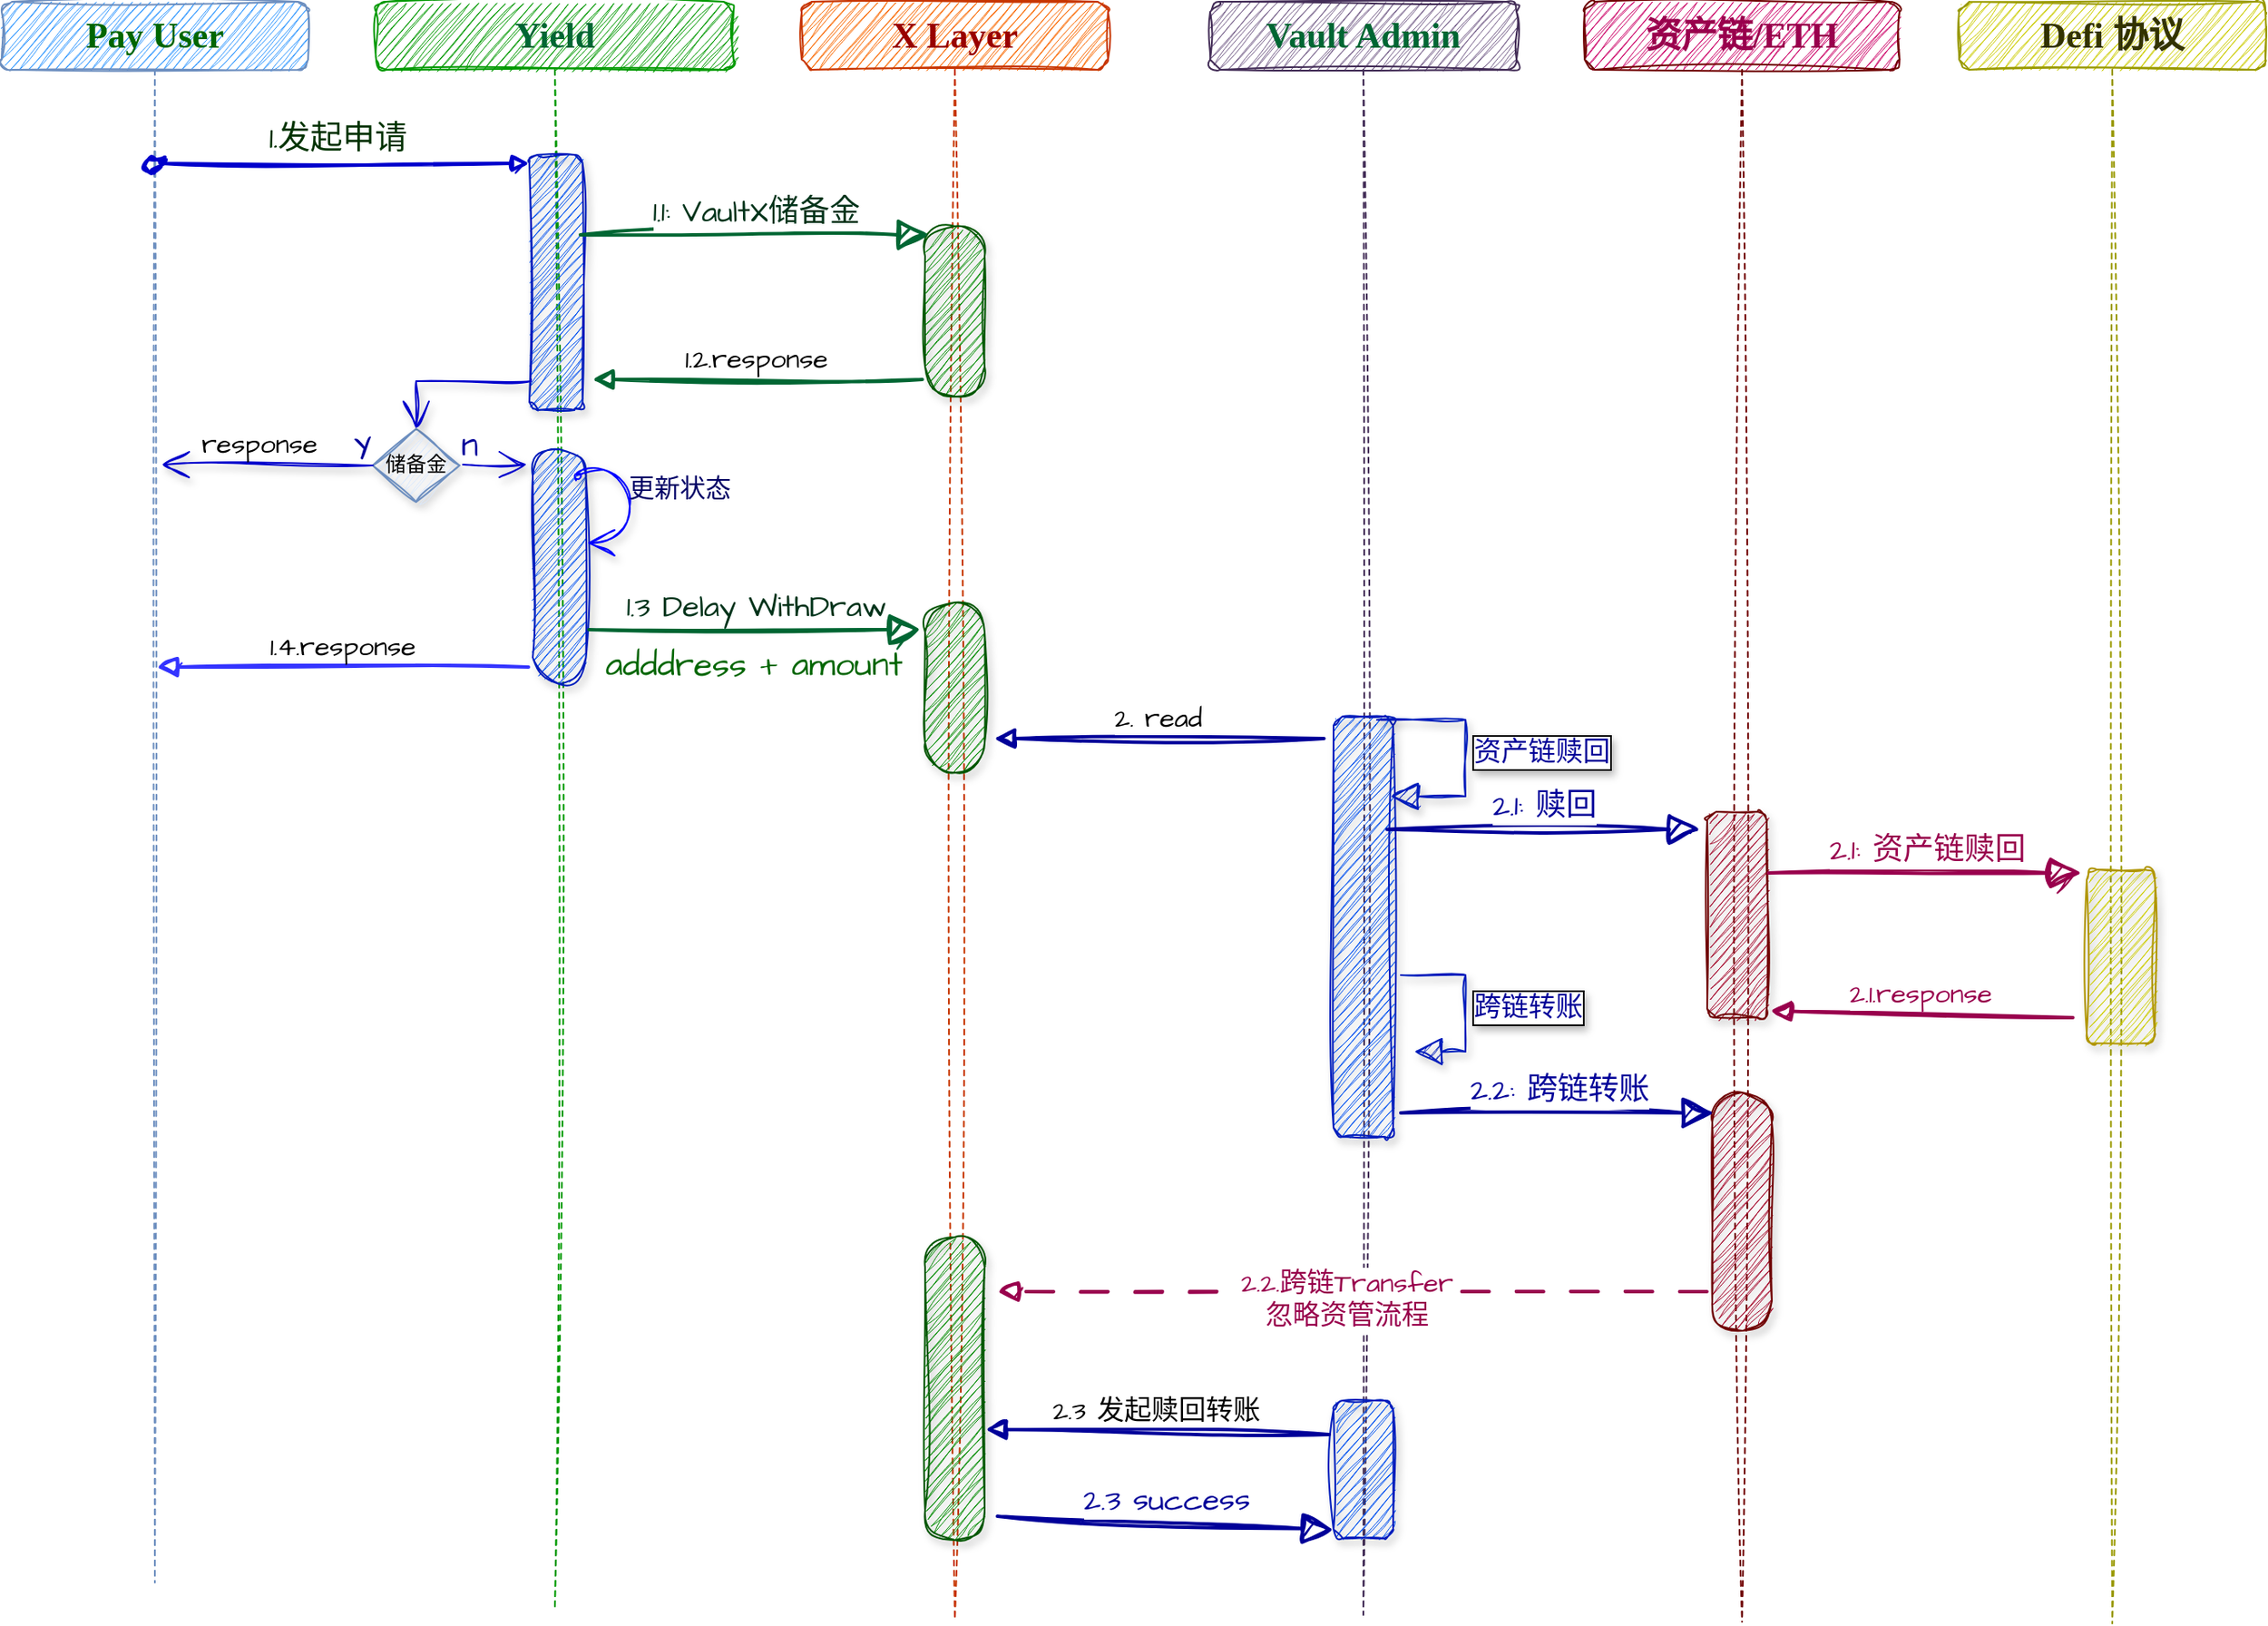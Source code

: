 <mxfile version="27.1.6">
  <diagram name="第 1 页" id="j1TzuLuGr58YibAGpSaS">
    <mxGraphModel dx="2104" dy="839" grid="0" gridSize="1" guides="1" tooltips="1" connect="1" arrows="1" fold="1" page="0" pageScale="1" pageWidth="827" pageHeight="1169" math="0" shadow="0">
      <root>
        <mxCell id="0" />
        <mxCell id="1" parent="0" />
        <mxCell id="IqrCXrtKxaEDs8SVGuVz-1" value="&lt;font style=&quot;color: rgb(0, 102, 0);&quot;&gt;Pay User&lt;/font&gt;" style="shape=umlLifeline;perimeter=lifelinePerimeter;whiteSpace=wrap;html=1;container=1;dropTarget=0;collapsible=0;recursiveResize=0;outlineConnect=0;portConstraint=eastwest;newEdgeStyle={&quot;curved&quot;:0,&quot;rounded&quot;:0};fontFamily=Comic Sans MS;sketch=1;curveFitting=1;jiggle=2;rounded=1;fillColor=#3399FF;strokeColor=#6c8ebf;fontSize=21;fontStyle=1" parent="1" vertex="1">
          <mxGeometry x="-10" width="180" height="929" as="geometry" />
        </mxCell>
        <mxCell id="IqrCXrtKxaEDs8SVGuVz-6" value="&lt;font style=&quot;color: rgb(0, 102, 51);&quot;&gt;Yield&lt;/font&gt;" style="shape=umlLifeline;perimeter=lifelinePerimeter;whiteSpace=wrap;html=1;container=1;dropTarget=0;collapsible=0;recursiveResize=0;outlineConnect=0;portConstraint=eastwest;newEdgeStyle={&quot;curved&quot;:0,&quot;rounded&quot;:0};fontFamily=Comic Sans MS;sketch=1;curveFitting=1;jiggle=2;rounded=1;fillColor=#009900;strokeColor=#009900;fontSize=21;fontStyle=1" parent="1" vertex="1">
          <mxGeometry x="210" width="210" height="945" as="geometry" />
        </mxCell>
        <mxCell id="IqrCXrtKxaEDs8SVGuVz-7" value="" style="html=1;points=[[0,0,0,0,5],[0,1,0,0,-5],[1,0,0,0,5],[1,1,0,0,-5]];perimeter=orthogonalPerimeter;outlineConnect=0;targetShapes=umlLifeline;portConstraint=eastwest;newEdgeStyle={&quot;curved&quot;:0,&quot;rounded&quot;:0};fontFamily=Architects Daughter;fontSource=https%3A%2F%2Ffonts.googleapis.com%2Fcss%3Ffamily%3DArchitects%2BDaughter;fillColor=#0050ef;strokeColor=#001DBC;fontColor=#ffffff;sketch=1;curveFitting=1;jiggle=2;rounded=1;shadow=1;" parent="IqrCXrtKxaEDs8SVGuVz-6" vertex="1">
          <mxGeometry x="90" y="90" width="31.25" height="150" as="geometry" />
        </mxCell>
        <mxCell id="s2lKYzKS0piqkQgpG3lQ-5" value="" style="html=1;points=[[0,0,0,0,5],[0,1,0,0,-5],[1,0,0,0,5],[1,1,0,0,-5]];perimeter=orthogonalPerimeter;outlineConnect=0;targetShapes=umlLifeline;portConstraint=eastwest;newEdgeStyle={&quot;curved&quot;:0,&quot;rounded&quot;:0};fontFamily=Architects Daughter;fontSource=https%3A%2F%2Ffonts.googleapis.com%2Fcss%3Ffamily%3DArchitects%2BDaughter;fillColor=#0050ef;strokeColor=#001DBC;fontColor=#ffffff;sketch=1;curveFitting=1;jiggle=2;rounded=1;shadow=1;arcSize=50;" parent="IqrCXrtKxaEDs8SVGuVz-6" vertex="1">
          <mxGeometry x="92" y="263" width="31.25" height="138" as="geometry" />
        </mxCell>
        <mxCell id="IqrCXrtKxaEDs8SVGuVz-8" value="&lt;font style=&quot;font-size: 19px; color: rgb(0, 51, 0);&quot;&gt;1.发起申请&amp;nbsp;&lt;/font&gt;" style="html=1;verticalAlign=bottom;startArrow=oval;endArrow=block;startSize=8;curved=0;rounded=0;entryX=0;entryY=0;entryDx=0;entryDy=5;fontFamily=Architects Daughter;fontSource=https%3A%2F%2Ffonts.googleapis.com%2Fcss%3Ffamily%3DArchitects%2BDaughter;fontSize=16;sourcePerimeterSpacing=8;targetPerimeterSpacing=8;strokeColor=#0000CC;strokeWidth=2;sketch=1;curveFitting=1;jiggle=2;" parent="1" source="IqrCXrtKxaEDs8SVGuVz-1" target="IqrCXrtKxaEDs8SVGuVz-7" edge="1">
          <mxGeometry x="0.003" relative="1" as="geometry">
            <mxPoint x="150" y="215" as="sourcePoint" />
            <mxPoint as="offset" />
          </mxGeometry>
        </mxCell>
        <mxCell id="IqrCXrtKxaEDs8SVGuVz-9" value="&lt;font style=&quot;color: rgb(153, 0, 0);&quot;&gt;X Layer&lt;/font&gt;" style="shape=umlLifeline;perimeter=lifelinePerimeter;whiteSpace=wrap;html=1;container=1;dropTarget=0;collapsible=0;recursiveResize=0;outlineConnect=0;portConstraint=eastwest;newEdgeStyle={&quot;curved&quot;:0,&quot;rounded&quot;:0};fontFamily=Comic Sans MS;sketch=1;curveFitting=1;jiggle=2;rounded=1;fillColor=#fa6800;strokeColor=#C73500;fontSize=21;fontStyle=1;fontColor=#000000;" parent="1" vertex="1">
          <mxGeometry x="460" width="180" height="951" as="geometry" />
        </mxCell>
        <mxCell id="IqrCXrtKxaEDs8SVGuVz-11" value="" style="html=1;points=[[0,0,0,0,5],[0,1,0,0,-5],[1,0,0,0,5],[1,1,0,0,-5]];perimeter=orthogonalPerimeter;outlineConnect=0;targetShapes=umlLifeline;portConstraint=eastwest;newEdgeStyle={&quot;curved&quot;:0,&quot;rounded&quot;:0};fontFamily=Architects Daughter;fontSource=https%3A%2F%2Ffonts.googleapis.com%2Fcss%3Ffamily%3DArchitects%2BDaughter;fillColor=#008a00;fontColor=#ffffff;strokeColor=#005700;sketch=1;curveFitting=1;jiggle=2;shadow=1;rounded=1;arcSize=50;labelBackgroundColor=none;textShadow=1;glass=0;" parent="IqrCXrtKxaEDs8SVGuVz-9" vertex="1">
          <mxGeometry x="72.5" y="132" width="35" height="100" as="geometry" />
        </mxCell>
        <mxCell id="0C4XjTxB40_fMro5eUvV-20" value="" style="html=1;points=[[0,0,0,0,5],[0,1,0,0,-5],[1,0,0,0,5],[1,1,0,0,-5]];perimeter=orthogonalPerimeter;outlineConnect=0;targetShapes=umlLifeline;portConstraint=eastwest;newEdgeStyle={&quot;curved&quot;:0,&quot;rounded&quot;:0};fontFamily=Architects Daughter;fontSource=https%3A%2F%2Ffonts.googleapis.com%2Fcss%3Ffamily%3DArchitects%2BDaughter;fillColor=#008a00;fontColor=#ffffff;strokeColor=#005700;sketch=1;curveFitting=1;jiggle=2;shadow=1;rounded=1;arcSize=50;labelBackgroundColor=none;textShadow=1;glass=0;" parent="IqrCXrtKxaEDs8SVGuVz-9" vertex="1">
          <mxGeometry x="72.5" y="353" width="35" height="100" as="geometry" />
        </mxCell>
        <mxCell id="0C4XjTxB40_fMro5eUvV-29" value="" style="html=1;points=[[0,0,0,0,5],[0,1,0,0,-5],[1,0,0,0,5],[1,1,0,0,-5]];perimeter=orthogonalPerimeter;outlineConnect=0;targetShapes=umlLifeline;portConstraint=eastwest;newEdgeStyle={&quot;curved&quot;:0,&quot;rounded&quot;:0};fontFamily=Architects Daughter;fontSource=https%3A%2F%2Ffonts.googleapis.com%2Fcss%3Ffamily%3DArchitects%2BDaughter;fillColor=#008a00;fontColor=#ffffff;strokeColor=#005700;sketch=1;curveFitting=1;jiggle=2;shadow=1;rounded=1;arcSize=50;labelBackgroundColor=none;textShadow=1;glass=0;" parent="IqrCXrtKxaEDs8SVGuVz-9" vertex="1">
          <mxGeometry x="72.5" y="726" width="35" height="178" as="geometry" />
        </mxCell>
        <mxCell id="IqrCXrtKxaEDs8SVGuVz-12" value="&lt;font color=&quot;#00331a&quot;&gt;&lt;span style=&quot;font-size: 18px;&quot;&gt;1.1: VaultX储备金&lt;/span&gt;&lt;/font&gt;" style="html=1;verticalAlign=bottom;endArrow=block;curved=0;rounded=0;entryX=0;entryY=0;entryDx=0;entryDy=5;fontFamily=Architects Daughter;fontSource=https%3A%2F%2Ffonts.googleapis.com%2Fcss%3Ffamily%3DArchitects%2BDaughter;fontSize=16;startSize=14;endSize=14;sourcePerimeterSpacing=8;targetPerimeterSpacing=8;strokeColor=#006633;strokeWidth=2;sketch=1;curveFitting=1;jiggle=2;shadow=0;" parent="1" edge="1">
          <mxGeometry x="0.005" relative="1" as="geometry">
            <mxPoint x="330" y="137" as="sourcePoint" />
            <mxPoint x="535" y="137" as="targetPoint" />
            <mxPoint as="offset" />
          </mxGeometry>
        </mxCell>
        <mxCell id="IqrCXrtKxaEDs8SVGuVz-13" value="1.2.response" style="html=1;verticalAlign=bottom;endArrow=block;endSize=8;curved=0;rounded=1;exitX=0;exitY=1;exitDx=0;exitDy=-5;fontFamily=Architects Daughter;fontSource=https%3A%2F%2Ffonts.googleapis.com%2Fcss%3Ffamily%3DArchitects%2BDaughter;fontSize=16;sourcePerimeterSpacing=8;targetPerimeterSpacing=8;strokeColor=#006633;strokeWidth=2;sketch=1;curveFitting=1;jiggle=2;endFill=1;" parent="1" edge="1">
          <mxGeometry x="0.004" relative="1" as="geometry">
            <mxPoint x="337.0" y="222" as="targetPoint" />
            <mxPoint as="offset" />
            <mxPoint x="530.87" y="222" as="sourcePoint" />
          </mxGeometry>
        </mxCell>
        <mxCell id="s2lKYzKS0piqkQgpG3lQ-6" value="1.4.response" style="html=1;verticalAlign=bottom;endArrow=block;endSize=8;curved=0;rounded=1;exitX=0;exitY=1;exitDx=0;exitDy=-5;fontFamily=Architects Daughter;fontSource=https%3A%2F%2Ffonts.googleapis.com%2Fcss%3Ffamily%3DArchitects%2BDaughter;fontSize=16;sourcePerimeterSpacing=8;targetPerimeterSpacing=8;strokeColor=#3333FF;strokeWidth=2;sketch=1;curveFitting=1;jiggle=2;endFill=1;" parent="1" edge="1">
          <mxGeometry x="0.007" relative="1" as="geometry">
            <mxPoint x="81" y="391" as="targetPoint" />
            <mxPoint as="offset" />
            <mxPoint x="299.5" y="391" as="sourcePoint" />
          </mxGeometry>
        </mxCell>
        <mxCell id="0C4XjTxB40_fMro5eUvV-2" value="&lt;font style=&quot;color: rgb(0, 102, 51);&quot;&gt;Vault Admin&lt;/font&gt;" style="shape=umlLifeline;perimeter=lifelinePerimeter;whiteSpace=wrap;html=1;container=1;dropTarget=0;collapsible=0;recursiveResize=0;outlineConnect=0;portConstraint=eastwest;newEdgeStyle={&quot;curved&quot;:0,&quot;rounded&quot;:0};fontFamily=Comic Sans MS;sketch=1;curveFitting=1;jiggle=2;rounded=1;fillColor=#76608a;strokeColor=#432D57;fontSize=21;fontStyle=1;fontColor=#ffffff;" parent="1" vertex="1">
          <mxGeometry x="700" width="180" height="948" as="geometry" />
        </mxCell>
        <mxCell id="0C4XjTxB40_fMro5eUvV-4" value="" style="html=1;points=[[0,0,0,0,5],[0,1,0,0,-5],[1,0,0,0,5],[1,1,0,0,-5]];perimeter=orthogonalPerimeter;outlineConnect=0;targetShapes=umlLifeline;portConstraint=eastwest;newEdgeStyle={&quot;curved&quot;:0,&quot;rounded&quot;:0};fontFamily=Architects Daughter;fontSource=https%3A%2F%2Ffonts.googleapis.com%2Fcss%3Ffamily%3DArchitects%2BDaughter;fillColor=#0050ef;fontColor=#ffffff;strokeColor=#001DBC;sketch=1;curveFitting=1;jiggle=2;shadow=1;rounded=1;" parent="0C4XjTxB40_fMro5eUvV-2" vertex="1">
          <mxGeometry x="72.5" y="420" width="35" height="247" as="geometry" />
        </mxCell>
        <mxCell id="0C4XjTxB40_fMro5eUvV-31" value="" style="html=1;points=[[0,0,0,0,5],[0,1,0,0,-5],[1,0,0,0,5],[1,1,0,0,-5]];perimeter=orthogonalPerimeter;outlineConnect=0;targetShapes=umlLifeline;portConstraint=eastwest;newEdgeStyle={&quot;curved&quot;:0,&quot;rounded&quot;:0};fontFamily=Architects Daughter;fontSource=https%3A%2F%2Ffonts.googleapis.com%2Fcss%3Ffamily%3DArchitects%2BDaughter;fillColor=#0050ef;fontColor=#ffffff;strokeColor=#001DBC;sketch=1;curveFitting=1;jiggle=2;shadow=1;rounded=1;" parent="0C4XjTxB40_fMro5eUvV-2" vertex="1">
          <mxGeometry x="72.5" y="822" width="35" height="81" as="geometry" />
        </mxCell>
        <mxCell id="0C4XjTxB40_fMro5eUvV-6" value="&lt;font style=&quot;color: rgb(153, 0, 77);&quot;&gt;资产链/ETH&lt;/font&gt;" style="shape=umlLifeline;perimeter=lifelinePerimeter;whiteSpace=wrap;html=1;container=1;dropTarget=0;collapsible=0;recursiveResize=0;outlineConnect=0;portConstraint=eastwest;newEdgeStyle={&quot;curved&quot;:0,&quot;rounded&quot;:0};fontFamily=Comic Sans MS;sketch=1;curveFitting=1;jiggle=2;rounded=1;fillColor=#CC0066;strokeColor=#6F0000;fontSize=21;fontStyle=1;fontColor=#ffffff;" parent="1" vertex="1">
          <mxGeometry x="920" width="185" height="952" as="geometry" />
        </mxCell>
        <mxCell id="0C4XjTxB40_fMro5eUvV-8" value="" style="html=1;points=[[0,0,0,0,5],[0,1,0,0,-5],[1,0,0,0,5],[1,1,0,0,-5]];perimeter=orthogonalPerimeter;outlineConnect=0;targetShapes=umlLifeline;portConstraint=eastwest;newEdgeStyle={&quot;curved&quot;:0,&quot;rounded&quot;:0};fontFamily=Architects Daughter;fontSource=https%3A%2F%2Ffonts.googleapis.com%2Fcss%3Ffamily%3DArchitects%2BDaughter;fillColor=#a20025;fontColor=#ffffff;strokeColor=#6F0000;sketch=1;curveFitting=1;jiggle=2;shadow=1;rounded=1;" parent="0C4XjTxB40_fMro5eUvV-6" vertex="1">
          <mxGeometry x="72" y="476" width="35" height="121" as="geometry" />
        </mxCell>
        <mxCell id="0C4XjTxB40_fMro5eUvV-27" value="" style="html=1;points=[[0,0,0,0,5],[0,1,0,0,-5],[1,0,0,0,5],[1,1,0,0,-5]];perimeter=orthogonalPerimeter;outlineConnect=0;targetShapes=umlLifeline;portConstraint=eastwest;newEdgeStyle={&quot;curved&quot;:0,&quot;rounded&quot;:0};fontFamily=Architects Daughter;fontSource=https%3A%2F%2Ffonts.googleapis.com%2Fcss%3Ffamily%3DArchitects%2BDaughter;fillColor=#a20025;fontColor=#ffffff;strokeColor=#6F0000;sketch=1;curveFitting=1;jiggle=2;shadow=1;rounded=1;arcSize=50;" parent="0C4XjTxB40_fMro5eUvV-6" vertex="1">
          <mxGeometry x="75" y="641" width="35" height="140" as="geometry" />
        </mxCell>
        <mxCell id="0C4XjTxB40_fMro5eUvV-12" value="&lt;font style=&quot;color: rgb(51, 51, 0);&quot;&gt;Defi 协议&lt;/font&gt;" style="shape=umlLifeline;perimeter=lifelinePerimeter;whiteSpace=wrap;html=1;container=1;dropTarget=0;collapsible=0;recursiveResize=0;outlineConnect=0;portConstraint=eastwest;newEdgeStyle={&quot;curved&quot;:0,&quot;rounded&quot;:0};fontFamily=Comic Sans MS;sketch=1;curveFitting=1;jiggle=2;rounded=1;fillColor=#CCCC00;strokeColor=#999900;fontSize=21;fontStyle=1;fontColor=#000000;" parent="1" vertex="1">
          <mxGeometry x="1140" width="180" height="953" as="geometry" />
        </mxCell>
        <mxCell id="0C4XjTxB40_fMro5eUvV-13" value="" style="html=1;points=[[0,0,0,0,5],[0,1,0,0,-5],[1,0,0,0,5],[1,1,0,0,-5]];perimeter=orthogonalPerimeter;outlineConnect=0;targetShapes=umlLifeline;portConstraint=eastwest;newEdgeStyle={&quot;curved&quot;:0,&quot;rounded&quot;:0};fontFamily=Architects Daughter;fontSource=https%3A%2F%2Ffonts.googleapis.com%2Fcss%3Ffamily%3DArchitects%2BDaughter;fillColor=#CCCC00;fontColor=#000000;strokeColor=#B09500;rounded=1;sketch=1;curveFitting=1;jiggle=2;shadow=1;" parent="0C4XjTxB40_fMro5eUvV-12" vertex="1">
          <mxGeometry x="75" y="510" width="40" height="102" as="geometry" />
        </mxCell>
        <mxCell id="0C4XjTxB40_fMro5eUvV-16" value="" style="edgeStyle=orthogonalEdgeStyle;orthogonalLoop=1;jettySize=auto;html=1;rounded=0;fontFamily=Architects Daughter;fontSource=https%3A%2F%2Ffonts.googleapis.com%2Fcss%3Ffamily%3DArchitects%2BDaughter;fontSize=16;startSize=14;endArrow=open;endSize=14;sourcePerimeterSpacing=8;targetPerimeterSpacing=8;curved=1;sketch=1;curveFitting=1;jiggle=2;shadow=1;strokeColor=#0000FF;" parent="1" edge="1">
          <mxGeometry width="140" relative="1" as="geometry">
            <mxPoint x="327" y="280" as="sourcePoint" />
            <mxPoint x="334" y="318" as="targetPoint" />
            <Array as="points">
              <mxPoint x="328" y="280" />
              <mxPoint x="328" y="275" />
              <mxPoint x="359" y="275" />
              <mxPoint x="359" y="318" />
            </Array>
          </mxGeometry>
        </mxCell>
        <mxCell id="0C4XjTxB40_fMro5eUvV-18" value="更新状态" style="text;strokeColor=none;fillColor=none;html=1;align=center;verticalAlign=middle;whiteSpace=wrap;rounded=0;fontSize=15;fontFamily=Architects Daughter;fontSource=https%3A%2F%2Ffonts.googleapis.com%2Fcss%3Ffamily%3DArchitects%2BDaughter;fontColor=#000066;" parent="1" vertex="1">
          <mxGeometry x="344" y="270" width="89" height="32" as="geometry" />
        </mxCell>
        <mxCell id="0C4XjTxB40_fMro5eUvV-21" value="&lt;font color=&quot;#00331a&quot;&gt;&lt;span style=&quot;font-size: 18px;&quot;&gt;1.3 Delay WithDraw&lt;/span&gt;&lt;/font&gt;" style="html=1;verticalAlign=bottom;endArrow=block;curved=0;rounded=0;fontFamily=Architects Daughter;fontSource=https%3A%2F%2Ffonts.googleapis.com%2Fcss%3Ffamily%3DArchitects%2BDaughter;fontSize=16;startSize=14;endSize=14;sourcePerimeterSpacing=8;targetPerimeterSpacing=8;strokeColor=#006633;strokeWidth=2;sketch=1;curveFitting=1;jiggle=2;shadow=0;" parent="1" edge="1">
          <mxGeometry x="0.005" relative="1" as="geometry">
            <mxPoint x="335" y="369" as="sourcePoint" />
            <mxPoint x="530" y="369" as="targetPoint" />
            <mxPoint as="offset" />
          </mxGeometry>
        </mxCell>
        <mxCell id="0C4XjTxB40_fMro5eUvV-22" value="2. read" style="html=1;verticalAlign=bottom;endArrow=block;endSize=8;curved=0;rounded=1;exitX=0;exitY=1;exitDx=0;exitDy=-5;fontFamily=Architects Daughter;fontSource=https%3A%2F%2Ffonts.googleapis.com%2Fcss%3Ffamily%3DArchitects%2BDaughter;fontSize=16;sourcePerimeterSpacing=8;targetPerimeterSpacing=8;strokeColor=#000099;strokeWidth=2;sketch=1;curveFitting=1;jiggle=2;endFill=1;" parent="1" edge="1">
          <mxGeometry x="0.004" relative="1" as="geometry">
            <mxPoint x="573" y="433" as="targetPoint" />
            <mxPoint as="offset" />
            <mxPoint x="766.87" y="433" as="sourcePoint" />
          </mxGeometry>
        </mxCell>
        <mxCell id="0C4XjTxB40_fMro5eUvV-23" value="&lt;font style=&quot;color: rgb(0, 0, 153);&quot;&gt;&lt;span style=&quot;font-size: 18px;&quot;&gt;2.1: 赎回&lt;/span&gt;&lt;/font&gt;" style="html=1;verticalAlign=bottom;endArrow=block;curved=0;rounded=0;fontFamily=Architects Daughter;fontSource=https%3A%2F%2Ffonts.googleapis.com%2Fcss%3Ffamily%3DArchitects%2BDaughter;fontSize=16;startSize=14;endSize=14;sourcePerimeterSpacing=8;targetPerimeterSpacing=8;strokeColor=#000099;strokeWidth=2;sketch=1;curveFitting=1;jiggle=2;shadow=0;" parent="1" edge="1">
          <mxGeometry relative="1" as="geometry">
            <mxPoint x="804" y="486.41" as="sourcePoint" />
            <mxPoint x="988" y="486.41" as="targetPoint" />
            <mxPoint as="offset" />
          </mxGeometry>
        </mxCell>
        <mxCell id="0C4XjTxB40_fMro5eUvV-24" value="&lt;font style=&quot;color: rgb(153, 0, 77);&quot;&gt;&lt;span style=&quot;font-size: 18px;&quot;&gt;2.1: 资产链赎回&lt;/span&gt;&lt;/font&gt;" style="html=1;verticalAlign=bottom;endArrow=block;curved=0;rounded=0;fontFamily=Architects Daughter;fontSource=https%3A%2F%2Ffonts.googleapis.com%2Fcss%3Ffamily%3DArchitects%2BDaughter;fontSize=16;startSize=14;endSize=14;sourcePerimeterSpacing=8;targetPerimeterSpacing=8;strokeColor=#99004D;strokeWidth=2;sketch=1;curveFitting=1;jiggle=2;shadow=0;" parent="1" edge="1">
          <mxGeometry x="0.005" relative="1" as="geometry">
            <mxPoint x="1028" y="512" as="sourcePoint" />
            <mxPoint x="1212" y="512" as="targetPoint" />
            <mxPoint as="offset" />
          </mxGeometry>
        </mxCell>
        <mxCell id="0C4XjTxB40_fMro5eUvV-25" value="&lt;font style=&quot;color: rgb(153, 0, 77);&quot;&gt;2.1.response&lt;/font&gt;" style="html=1;verticalAlign=bottom;endArrow=block;endSize=8;curved=0;rounded=1;exitX=0;exitY=1;exitDx=0;exitDy=-5;fontFamily=Architects Daughter;fontSource=https%3A%2F%2Ffonts.googleapis.com%2Fcss%3Ffamily%3DArchitects%2BDaughter;fontSize=16;sourcePerimeterSpacing=8;targetPerimeterSpacing=8;strokeColor=#99004D;strokeWidth=2;sketch=1;curveFitting=1;jiggle=2;endFill=1;" parent="1" edge="1">
          <mxGeometry x="0.004" relative="1" as="geometry">
            <mxPoint x="1029" y="593" as="targetPoint" />
            <mxPoint as="offset" />
            <mxPoint x="1206.87" y="597" as="sourcePoint" />
          </mxGeometry>
        </mxCell>
        <mxCell id="0C4XjTxB40_fMro5eUvV-28" value="&lt;font style=&quot;color: rgb(0, 0, 153);&quot;&gt;&lt;span style=&quot;font-size: 18px;&quot;&gt;2.2: 跨链转账&lt;/span&gt;&lt;/font&gt;" style="html=1;verticalAlign=bottom;endArrow=block;curved=0;rounded=0;fontFamily=Architects Daughter;fontSource=https%3A%2F%2Ffonts.googleapis.com%2Fcss%3Ffamily%3DArchitects%2BDaughter;fontSize=16;startSize=14;endSize=14;sourcePerimeterSpacing=8;targetPerimeterSpacing=8;strokeColor=#000099;strokeWidth=2;sketch=1;curveFitting=1;jiggle=2;shadow=0;" parent="1" edge="1">
          <mxGeometry x="0.005" relative="1" as="geometry">
            <mxPoint x="812" y="653" as="sourcePoint" />
            <mxPoint x="996" y="653" as="targetPoint" />
            <mxPoint as="offset" />
          </mxGeometry>
        </mxCell>
        <mxCell id="0C4XjTxB40_fMro5eUvV-30" value="&lt;font style=&quot;color: rgb(153, 0, 77);&quot;&gt;2.2.跨链Transfer&lt;/font&gt;&lt;div&gt;&lt;font style=&quot;color: rgb(153, 0, 77);&quot;&gt;忽略资管流程&lt;/font&gt;&lt;/div&gt;" style="html=1;verticalAlign=bottom;endArrow=block;endSize=8;curved=0;rounded=1;exitX=0;exitY=1;exitDx=0;exitDy=-5;fontFamily=Architects Daughter;fontSource=https%3A%2F%2Ffonts.googleapis.com%2Fcss%3Ffamily%3DArchitects%2BDaughter;fontSize=16;sourcePerimeterSpacing=8;targetPerimeterSpacing=8;strokeColor=#99004D;strokeWidth=2;sketch=1;curveFitting=1;jiggle=2;endFill=1;dashed=1;dashPattern=8 8;" parent="1" edge="1">
          <mxGeometry x="0.017" y="26" relative="1" as="geometry">
            <mxPoint x="575" y="758" as="targetPoint" />
            <mxPoint as="offset" />
            <mxPoint x="991.87" y="758" as="sourcePoint" />
          </mxGeometry>
        </mxCell>
        <mxCell id="0C4XjTxB40_fMro5eUvV-32" value="2.3 发起赎回转账" style="html=1;verticalAlign=bottom;endArrow=block;endSize=8;curved=0;rounded=1;exitX=0;exitY=1;exitDx=0;exitDy=-5;fontFamily=Architects Daughter;fontSource=https%3A%2F%2Ffonts.googleapis.com%2Fcss%3Ffamily%3DArchitects%2BDaughter;fontSize=16;sourcePerimeterSpacing=8;targetPerimeterSpacing=8;strokeColor=#000099;strokeWidth=2;sketch=1;curveFitting=1;jiggle=2;endFill=1;" parent="1" edge="1">
          <mxGeometry x="0.004" relative="1" as="geometry">
            <mxPoint x="568" y="839" as="targetPoint" />
            <mxPoint as="offset" />
            <mxPoint x="769.87" y="842" as="sourcePoint" />
          </mxGeometry>
        </mxCell>
        <mxCell id="0C4XjTxB40_fMro5eUvV-35" value="&lt;font style=&quot;color: rgb(0, 0, 153);&quot;&gt;&lt;span style=&quot;font-size: 18px;&quot;&gt;2.3 success&lt;/span&gt;&lt;/font&gt;" style="html=1;verticalAlign=bottom;endArrow=block;curved=0;rounded=0;fontFamily=Architects Daughter;fontSource=https%3A%2F%2Ffonts.googleapis.com%2Fcss%3Ffamily%3DArchitects%2BDaughter;fontSize=16;startSize=14;endSize=14;sourcePerimeterSpacing=8;targetPerimeterSpacing=8;strokeColor=#000099;strokeWidth=2;sketch=1;curveFitting=1;jiggle=2;shadow=0;entryX=0;entryY=1;entryDx=0;entryDy=-5;entryPerimeter=0;" parent="1" target="0C4XjTxB40_fMro5eUvV-31" edge="1">
          <mxGeometry x="0.005" relative="1" as="geometry">
            <mxPoint x="575" y="890" as="sourcePoint" />
            <mxPoint x="759" y="890" as="targetPoint" />
            <mxPoint as="offset" />
          </mxGeometry>
        </mxCell>
        <mxCell id="0C4XjTxB40_fMro5eUvV-36" value="跨链转账" style="html=1;align=left;spacingLeft=2;endArrow=block;rounded=0;edgeStyle=orthogonalEdgeStyle;curved=0;rounded=0;fontFamily=Architects Daughter;fontSource=https%3A%2F%2Ffonts.googleapis.com%2Fcss%3Ffamily%3DArchitects%2BDaughter;fontSize=16;startSize=14;endSize=14;sourcePerimeterSpacing=8;targetPerimeterSpacing=8;exitX=1;exitY=0;exitDx=0;exitDy=5;exitPerimeter=0;sketch=1;curveFitting=1;jiggle=2;fillColor=#0050ef;strokeColor=#001DBC;shadow=1;labelBorderColor=default;textShadow=1;fontColor=#000099;" parent="1" edge="1">
          <mxGeometry relative="1" as="geometry">
            <mxPoint x="812" y="572" as="sourcePoint" />
            <Array as="points">
              <mxPoint x="850" y="572" />
              <mxPoint x="850" y="617" />
            </Array>
            <mxPoint x="820" y="617" as="targetPoint" />
          </mxGeometry>
        </mxCell>
        <mxCell id="0C4XjTxB40_fMro5eUvV-37" value="资产链赎回" style="html=1;align=left;spacingLeft=2;endArrow=block;rounded=0;edgeStyle=orthogonalEdgeStyle;curved=0;rounded=0;fontFamily=Architects Daughter;fontSource=https%3A%2F%2Ffonts.googleapis.com%2Fcss%3Ffamily%3DArchitects%2BDaughter;fontSize=16;startSize=14;endSize=14;sourcePerimeterSpacing=8;targetPerimeterSpacing=8;exitX=1;exitY=0;exitDx=0;exitDy=5;exitPerimeter=0;sketch=1;curveFitting=1;jiggle=2;fillColor=#0050ef;strokeColor=#001DBC;shadow=1;labelBorderColor=default;textShadow=1;fontColor=#000099;" parent="1" edge="1">
          <mxGeometry relative="1" as="geometry">
            <mxPoint x="798" y="422" as="sourcePoint" />
            <Array as="points">
              <mxPoint x="850" y="422" />
              <mxPoint x="850" y="467" />
            </Array>
            <mxPoint x="806" y="467" as="targetPoint" />
          </mxGeometry>
        </mxCell>
        <mxCell id="GY5n9D2khv0RNSYNAAyy-1" value="储备金" style="rhombus;whiteSpace=wrap;html=1;fontFamily=Architects Daughter;fontSource=https%3A%2F%2Ffonts.googleapis.com%2Fcss%3Ffamily%3DArchitects%2BDaughter;sketch=1;curveFitting=1;jiggle=2;shadow=1;rounded=0;strokeColor=#6c8ebf;fillColor=#dae8fc;" vertex="1" parent="1">
          <mxGeometry x="208" y="251" width="51" height="43" as="geometry" />
        </mxCell>
        <mxCell id="GY5n9D2khv0RNSYNAAyy-2" value="" style="edgeStyle=orthogonalEdgeStyle;orthogonalLoop=1;jettySize=auto;html=1;rounded=0;fontFamily=Architects Daughter;fontSource=https%3A%2F%2Ffonts.googleapis.com%2Fcss%3Ffamily%3DArchitects%2BDaughter;fontSize=16;startSize=14;endArrow=open;endSize=14;sourcePerimeterSpacing=8;targetPerimeterSpacing=8;entryX=0.5;entryY=0;entryDx=0;entryDy=0;fillColor=#dae8fc;strokeColor=#0000CC;shadow=1;flowAnimation=1;sketch=1;curveFitting=1;jiggle=2;" edge="1" parent="1" target="GY5n9D2khv0RNSYNAAyy-1">
          <mxGeometry width="140" relative="1" as="geometry">
            <mxPoint x="301" y="222" as="sourcePoint" />
            <mxPoint x="66" y="222" as="targetPoint" />
            <Array as="points">
              <mxPoint x="301" y="223" />
              <mxPoint x="233" y="223" />
            </Array>
          </mxGeometry>
        </mxCell>
        <mxCell id="GY5n9D2khv0RNSYNAAyy-3" value="" style="orthogonalLoop=1;jettySize=auto;html=1;rounded=0;fontFamily=Architects Daughter;fontSource=https%3A%2F%2Ffonts.googleapis.com%2Fcss%3Ffamily%3DArchitects%2BDaughter;fontSize=16;startSize=14;endArrow=open;endSize=14;sourcePerimeterSpacing=8;targetPerimeterSpacing=8;fillColor=#dae8fc;strokeColor=#0000CC;shadow=1;flowAnimation=1;sketch=1;curveFitting=1;jiggle=2;exitX=0;exitY=0.5;exitDx=0;exitDy=0;strokeWidth=1;" edge="1" parent="1">
          <mxGeometry width="140" relative="1" as="geometry">
            <mxPoint x="208" y="272.5" as="sourcePoint" />
            <mxPoint x="84" y="272" as="targetPoint" />
          </mxGeometry>
        </mxCell>
        <mxCell id="GY5n9D2khv0RNSYNAAyy-9" value="response" style="edgeLabel;html=1;align=center;verticalAlign=middle;resizable=0;points=[];fontSize=16;fontFamily=Architects Daughter;fontSource=https%3A%2F%2Ffonts.googleapis.com%2Fcss%3Ffamily%3DArchitects%2BDaughter;" vertex="1" connectable="0" parent="GY5n9D2khv0RNSYNAAyy-3">
          <mxGeometry x="0.097" y="-4" relative="1" as="geometry">
            <mxPoint x="1" y="-8" as="offset" />
          </mxGeometry>
        </mxCell>
        <mxCell id="GY5n9D2khv0RNSYNAAyy-4" value="" style="orthogonalLoop=1;jettySize=auto;html=1;rounded=0;fontFamily=Architects Daughter;fontSource=https%3A%2F%2Ffonts.googleapis.com%2Fcss%3Ffamily%3DArchitects%2BDaughter;fontSize=16;startSize=14;endArrow=open;endSize=14;sourcePerimeterSpacing=8;targetPerimeterSpacing=8;fillColor=#dae8fc;strokeColor=#0000CC;shadow=1;flowAnimation=1;sketch=1;curveFitting=1;jiggle=2;" edge="1" parent="1">
          <mxGeometry width="140" relative="1" as="geometry">
            <mxPoint x="261" y="272" as="sourcePoint" />
            <mxPoint x="298.5" y="272" as="targetPoint" />
          </mxGeometry>
        </mxCell>
        <mxCell id="GY5n9D2khv0RNSYNAAyy-5" value="Y" style="text;strokeColor=none;fillColor=none;html=1;align=center;verticalAlign=middle;whiteSpace=wrap;rounded=0;fontSize=20;fontFamily=Architects Daughter;fontSource=https%3A%2F%2Ffonts.googleapis.com%2Fcss%3Ffamily%3DArchitects%2BDaughter;fontColor=#000099;" vertex="1" parent="1">
          <mxGeometry x="172" y="247" width="60" height="30" as="geometry" />
        </mxCell>
        <mxCell id="GY5n9D2khv0RNSYNAAyy-7" value="n" style="text;strokeColor=none;fillColor=none;html=1;align=center;verticalAlign=middle;whiteSpace=wrap;rounded=0;fontSize=20;fontFamily=Architects Daughter;fontSource=https%3A%2F%2Ffonts.googleapis.com%2Fcss%3Ffamily%3DArchitects%2BDaughter;fontColor=#000099;" vertex="1" parent="1">
          <mxGeometry x="235" y="245" width="60" height="30" as="geometry" />
        </mxCell>
        <mxCell id="GY5n9D2khv0RNSYNAAyy-10" value="adddress + amount" style="text;strokeColor=none;fillColor=none;html=1;align=center;verticalAlign=middle;whiteSpace=wrap;rounded=0;fontSize=20;fontFamily=Architects Daughter;fontSource=https%3A%2F%2Ffonts.googleapis.com%2Fcss%3Ffamily%3DArchitects%2BDaughter;fontColor=#006600;" vertex="1" parent="1">
          <mxGeometry x="311" y="373" width="242" height="31" as="geometry" />
        </mxCell>
      </root>
    </mxGraphModel>
  </diagram>
</mxfile>
